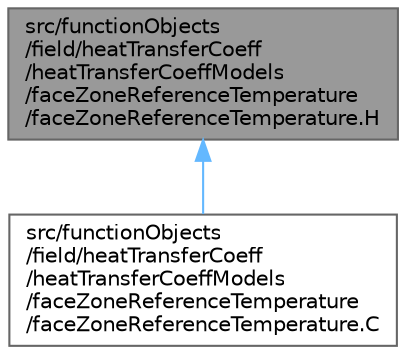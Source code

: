 digraph "src/functionObjects/field/heatTransferCoeff/heatTransferCoeffModels/faceZoneReferenceTemperature/faceZoneReferenceTemperature.H"
{
 // LATEX_PDF_SIZE
  bgcolor="transparent";
  edge [fontname=Helvetica,fontsize=10,labelfontname=Helvetica,labelfontsize=10];
  node [fontname=Helvetica,fontsize=10,shape=box,height=0.2,width=0.4];
  Node1 [id="Node000001",label="src/functionObjects\l/field/heatTransferCoeff\l/heatTransferCoeffModels\l/faceZoneReferenceTemperature\l/faceZoneReferenceTemperature.H",height=0.2,width=0.4,color="gray40", fillcolor="grey60", style="filled", fontcolor="black",tooltip=" "];
  Node1 -> Node2 [id="edge1_Node000001_Node000002",dir="back",color="steelblue1",style="solid",tooltip=" "];
  Node2 [id="Node000002",label="src/functionObjects\l/field/heatTransferCoeff\l/heatTransferCoeffModels\l/faceZoneReferenceTemperature\l/faceZoneReferenceTemperature.C",height=0.2,width=0.4,color="grey40", fillcolor="white", style="filled",URL="$faceZoneReferenceTemperature_8C.html",tooltip=" "];
}
